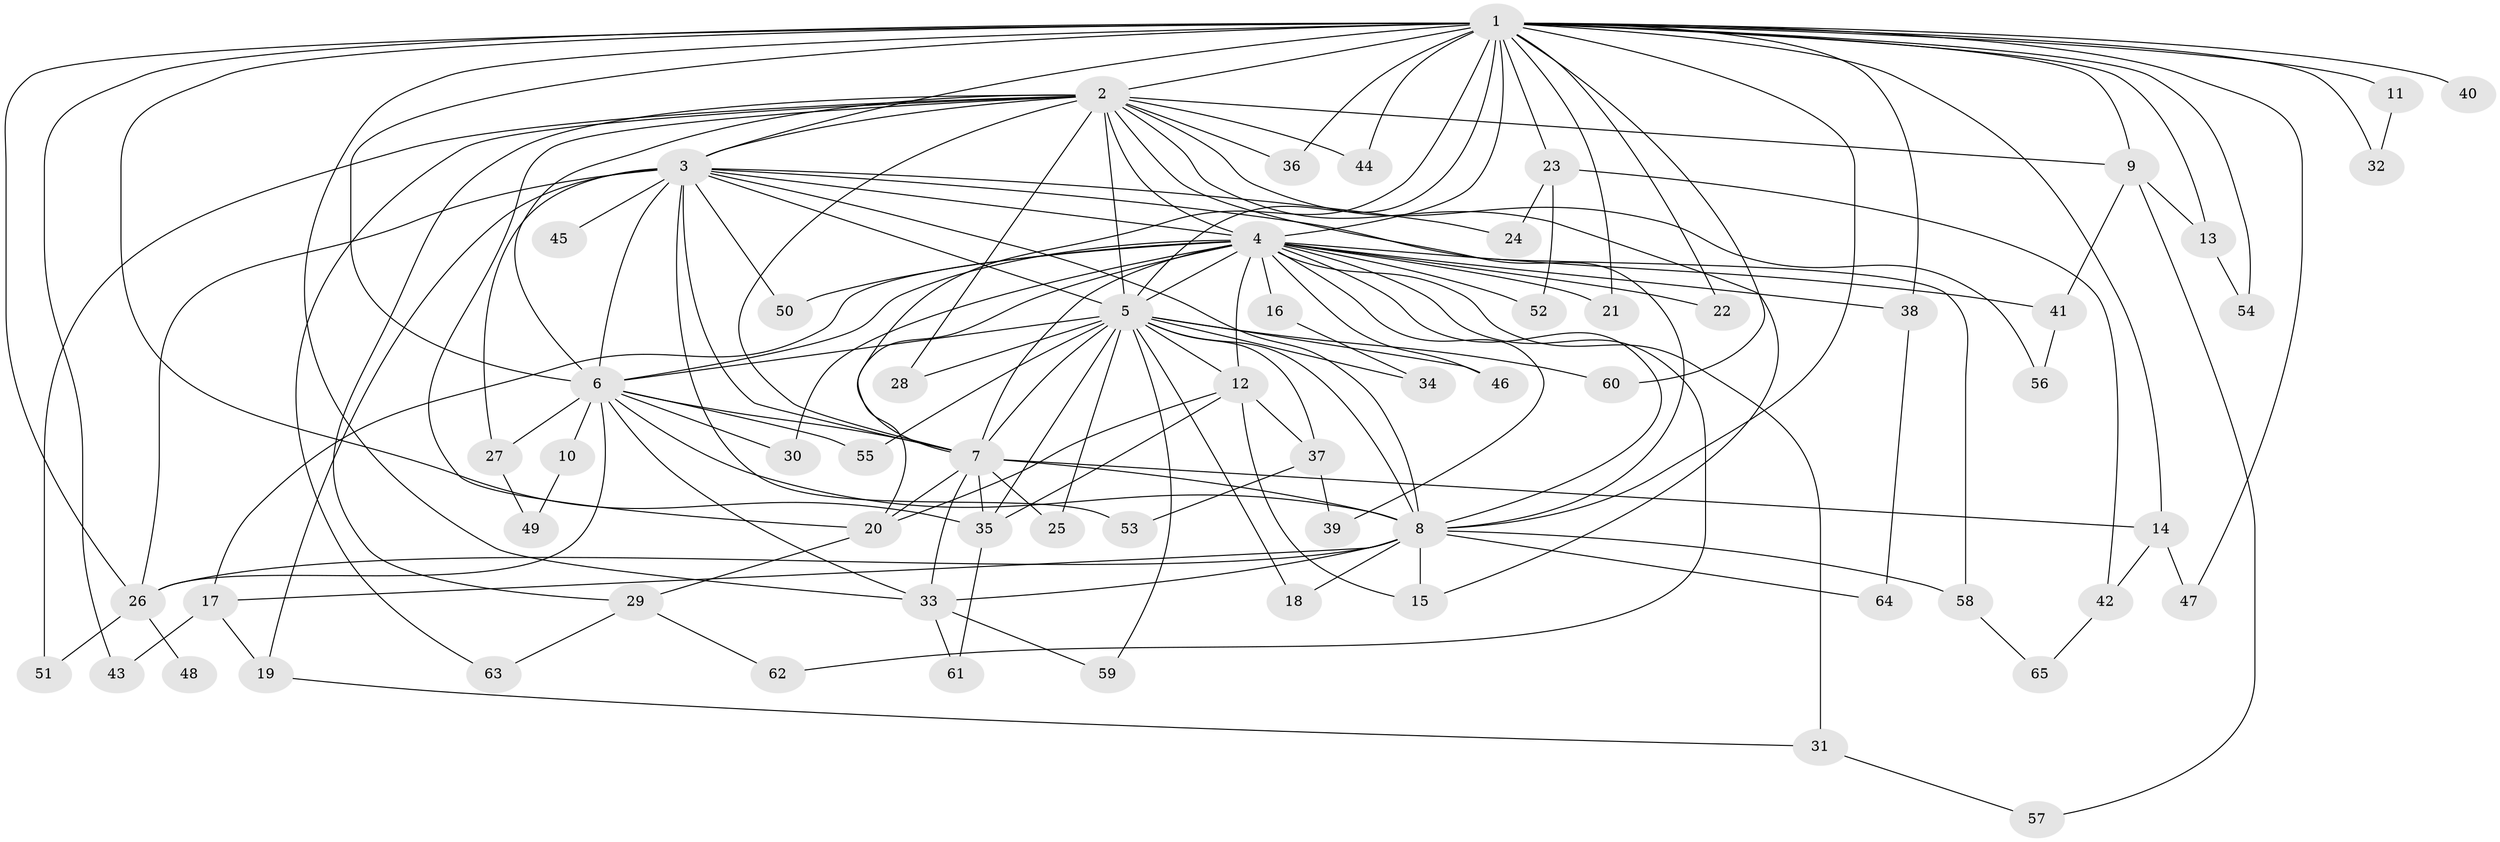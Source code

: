 // original degree distribution, {34: 0.011111111111111112, 20: 0.011111111111111112, 18: 0.011111111111111112, 28: 0.011111111111111112, 23: 0.011111111111111112, 16: 0.011111111111111112, 13: 0.011111111111111112, 14: 0.011111111111111112, 15: 0.011111111111111112, 17: 0.011111111111111112, 5: 0.05555555555555555, 3: 0.23333333333333334, 2: 0.5222222222222223, 4: 0.06666666666666667, 6: 0.011111111111111112}
// Generated by graph-tools (version 1.1) at 2025/49/03/04/25 22:49:49]
// undirected, 65 vertices, 144 edges
graph export_dot {
  node [color=gray90,style=filled];
  1;
  2;
  3;
  4;
  5;
  6;
  7;
  8;
  9;
  10;
  11;
  12;
  13;
  14;
  15;
  16;
  17;
  18;
  19;
  20;
  21;
  22;
  23;
  24;
  25;
  26;
  27;
  28;
  29;
  30;
  31;
  32;
  33;
  34;
  35;
  36;
  37;
  38;
  39;
  40;
  41;
  42;
  43;
  44;
  45;
  46;
  47;
  48;
  49;
  50;
  51;
  52;
  53;
  54;
  55;
  56;
  57;
  58;
  59;
  60;
  61;
  62;
  63;
  64;
  65;
  1 -- 2 [weight=1.0];
  1 -- 3 [weight=2.0];
  1 -- 4 [weight=2.0];
  1 -- 5 [weight=1.0];
  1 -- 6 [weight=3.0];
  1 -- 7 [weight=2.0];
  1 -- 8 [weight=1.0];
  1 -- 9 [weight=1.0];
  1 -- 11 [weight=1.0];
  1 -- 13 [weight=1.0];
  1 -- 14 [weight=1.0];
  1 -- 21 [weight=1.0];
  1 -- 22 [weight=1.0];
  1 -- 23 [weight=1.0];
  1 -- 26 [weight=1.0];
  1 -- 32 [weight=1.0];
  1 -- 33 [weight=1.0];
  1 -- 35 [weight=1.0];
  1 -- 36 [weight=1.0];
  1 -- 38 [weight=1.0];
  1 -- 40 [weight=1.0];
  1 -- 43 [weight=1.0];
  1 -- 44 [weight=1.0];
  1 -- 47 [weight=1.0];
  1 -- 54 [weight=1.0];
  1 -- 60 [weight=1.0];
  2 -- 3 [weight=1.0];
  2 -- 4 [weight=3.0];
  2 -- 5 [weight=1.0];
  2 -- 6 [weight=2.0];
  2 -- 7 [weight=1.0];
  2 -- 8 [weight=1.0];
  2 -- 9 [weight=1.0];
  2 -- 15 [weight=1.0];
  2 -- 20 [weight=1.0];
  2 -- 28 [weight=1.0];
  2 -- 29 [weight=1.0];
  2 -- 36 [weight=1.0];
  2 -- 44 [weight=1.0];
  2 -- 51 [weight=1.0];
  2 -- 56 [weight=1.0];
  2 -- 63 [weight=1.0];
  3 -- 4 [weight=2.0];
  3 -- 5 [weight=1.0];
  3 -- 6 [weight=3.0];
  3 -- 7 [weight=1.0];
  3 -- 8 [weight=1.0];
  3 -- 19 [weight=1.0];
  3 -- 24 [weight=1.0];
  3 -- 26 [weight=1.0];
  3 -- 27 [weight=1.0];
  3 -- 45 [weight=1.0];
  3 -- 50 [weight=1.0];
  3 -- 53 [weight=1.0];
  3 -- 58 [weight=1.0];
  4 -- 5 [weight=3.0];
  4 -- 6 [weight=4.0];
  4 -- 7 [weight=3.0];
  4 -- 8 [weight=3.0];
  4 -- 12 [weight=1.0];
  4 -- 16 [weight=1.0];
  4 -- 17 [weight=1.0];
  4 -- 20 [weight=1.0];
  4 -- 21 [weight=1.0];
  4 -- 22 [weight=2.0];
  4 -- 30 [weight=1.0];
  4 -- 31 [weight=1.0];
  4 -- 38 [weight=2.0];
  4 -- 39 [weight=1.0];
  4 -- 41 [weight=1.0];
  4 -- 46 [weight=1.0];
  4 -- 50 [weight=1.0];
  4 -- 52 [weight=1.0];
  4 -- 62 [weight=1.0];
  5 -- 6 [weight=2.0];
  5 -- 7 [weight=1.0];
  5 -- 8 [weight=1.0];
  5 -- 12 [weight=2.0];
  5 -- 18 [weight=1.0];
  5 -- 25 [weight=1.0];
  5 -- 28 [weight=2.0];
  5 -- 34 [weight=1.0];
  5 -- 35 [weight=1.0];
  5 -- 37 [weight=1.0];
  5 -- 46 [weight=1.0];
  5 -- 55 [weight=1.0];
  5 -- 59 [weight=1.0];
  5 -- 60 [weight=1.0];
  6 -- 7 [weight=2.0];
  6 -- 8 [weight=2.0];
  6 -- 10 [weight=1.0];
  6 -- 26 [weight=1.0];
  6 -- 27 [weight=1.0];
  6 -- 30 [weight=1.0];
  6 -- 33 [weight=1.0];
  6 -- 55 [weight=1.0];
  7 -- 8 [weight=1.0];
  7 -- 14 [weight=1.0];
  7 -- 20 [weight=1.0];
  7 -- 25 [weight=1.0];
  7 -- 33 [weight=1.0];
  7 -- 35 [weight=1.0];
  8 -- 15 [weight=1.0];
  8 -- 17 [weight=1.0];
  8 -- 18 [weight=1.0];
  8 -- 26 [weight=1.0];
  8 -- 33 [weight=1.0];
  8 -- 58 [weight=1.0];
  8 -- 64 [weight=1.0];
  9 -- 13 [weight=1.0];
  9 -- 41 [weight=1.0];
  9 -- 57 [weight=1.0];
  10 -- 49 [weight=1.0];
  11 -- 32 [weight=1.0];
  12 -- 15 [weight=1.0];
  12 -- 20 [weight=1.0];
  12 -- 35 [weight=1.0];
  12 -- 37 [weight=1.0];
  13 -- 54 [weight=1.0];
  14 -- 42 [weight=1.0];
  14 -- 47 [weight=1.0];
  16 -- 34 [weight=1.0];
  17 -- 19 [weight=1.0];
  17 -- 43 [weight=1.0];
  19 -- 31 [weight=1.0];
  20 -- 29 [weight=1.0];
  23 -- 24 [weight=1.0];
  23 -- 42 [weight=1.0];
  23 -- 52 [weight=1.0];
  26 -- 48 [weight=1.0];
  26 -- 51 [weight=1.0];
  27 -- 49 [weight=1.0];
  29 -- 62 [weight=1.0];
  29 -- 63 [weight=1.0];
  31 -- 57 [weight=1.0];
  33 -- 59 [weight=1.0];
  33 -- 61 [weight=1.0];
  35 -- 61 [weight=1.0];
  37 -- 39 [weight=1.0];
  37 -- 53 [weight=1.0];
  38 -- 64 [weight=1.0];
  41 -- 56 [weight=1.0];
  42 -- 65 [weight=1.0];
  58 -- 65 [weight=1.0];
}
